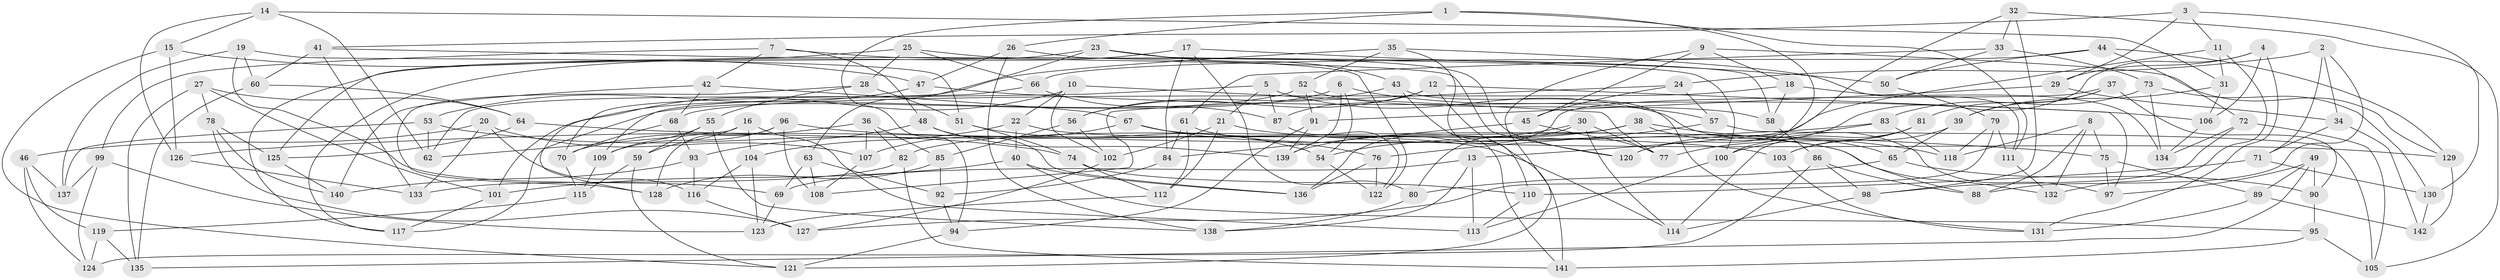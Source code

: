// Generated by graph-tools (version 1.1) at 2025/56/03/09/25 04:56:33]
// undirected, 142 vertices, 284 edges
graph export_dot {
graph [start="1"]
  node [color=gray90,style=filled];
  1;
  2;
  3;
  4;
  5;
  6;
  7;
  8;
  9;
  10;
  11;
  12;
  13;
  14;
  15;
  16;
  17;
  18;
  19;
  20;
  21;
  22;
  23;
  24;
  25;
  26;
  27;
  28;
  29;
  30;
  31;
  32;
  33;
  34;
  35;
  36;
  37;
  38;
  39;
  40;
  41;
  42;
  43;
  44;
  45;
  46;
  47;
  48;
  49;
  50;
  51;
  52;
  53;
  54;
  55;
  56;
  57;
  58;
  59;
  60;
  61;
  62;
  63;
  64;
  65;
  66;
  67;
  68;
  69;
  70;
  71;
  72;
  73;
  74;
  75;
  76;
  77;
  78;
  79;
  80;
  81;
  82;
  83;
  84;
  85;
  86;
  87;
  88;
  89;
  90;
  91;
  92;
  93;
  94;
  95;
  96;
  97;
  98;
  99;
  100;
  101;
  102;
  103;
  104;
  105;
  106;
  107;
  108;
  109;
  110;
  111;
  112;
  113;
  114;
  115;
  116;
  117;
  118;
  119;
  120;
  121;
  122;
  123;
  124;
  125;
  126;
  127;
  128;
  129;
  130;
  131;
  132;
  133;
  134;
  135;
  136;
  137;
  138;
  139;
  140;
  141;
  142;
  1 -- 100;
  1 -- 111;
  1 -- 26;
  1 -- 94;
  2 -- 24;
  2 -- 88;
  2 -- 34;
  2 -- 71;
  3 -- 11;
  3 -- 130;
  3 -- 29;
  3 -- 41;
  4 -- 131;
  4 -- 77;
  4 -- 29;
  4 -- 106;
  5 -- 21;
  5 -- 87;
  5 -- 97;
  5 -- 109;
  6 -- 117;
  6 -- 57;
  6 -- 139;
  6 -- 54;
  7 -- 48;
  7 -- 99;
  7 -- 120;
  7 -- 42;
  8 -- 118;
  8 -- 88;
  8 -- 75;
  8 -- 132;
  9 -- 129;
  9 -- 18;
  9 -- 121;
  9 -- 45;
  10 -- 22;
  10 -- 102;
  10 -- 77;
  10 -- 128;
  11 -- 132;
  11 -- 31;
  11 -- 13;
  12 -- 141;
  12 -- 56;
  12 -- 87;
  12 -- 97;
  13 -- 113;
  13 -- 138;
  13 -- 69;
  14 -- 126;
  14 -- 62;
  14 -- 31;
  14 -- 15;
  15 -- 121;
  15 -- 47;
  15 -- 126;
  16 -- 104;
  16 -- 62;
  16 -- 113;
  16 -- 59;
  17 -- 50;
  17 -- 80;
  17 -- 117;
  17 -- 84;
  18 -- 68;
  18 -- 134;
  18 -- 58;
  19 -- 69;
  19 -- 60;
  19 -- 137;
  19 -- 51;
  20 -- 116;
  20 -- 107;
  20 -- 133;
  20 -- 46;
  21 -- 129;
  21 -- 102;
  21 -- 112;
  22 -- 40;
  22 -- 114;
  22 -- 104;
  23 -- 58;
  23 -- 43;
  23 -- 117;
  23 -- 63;
  24 -- 45;
  24 -- 57;
  24 -- 108;
  25 -- 120;
  25 -- 66;
  25 -- 28;
  25 -- 125;
  26 -- 47;
  26 -- 138;
  26 -- 122;
  27 -- 101;
  27 -- 64;
  27 -- 135;
  27 -- 78;
  28 -- 51;
  28 -- 55;
  28 -- 128;
  29 -- 91;
  29 -- 34;
  30 -- 80;
  30 -- 54;
  30 -- 77;
  30 -- 114;
  31 -- 39;
  31 -- 106;
  32 -- 33;
  32 -- 98;
  32 -- 120;
  32 -- 105;
  33 -- 73;
  33 -- 50;
  33 -- 61;
  34 -- 142;
  34 -- 71;
  35 -- 52;
  35 -- 111;
  35 -- 62;
  35 -- 110;
  36 -- 107;
  36 -- 70;
  36 -- 82;
  36 -- 85;
  37 -- 39;
  37 -- 90;
  37 -- 136;
  37 -- 81;
  38 -- 65;
  38 -- 118;
  38 -- 82;
  38 -- 139;
  39 -- 65;
  39 -- 103;
  40 -- 101;
  40 -- 95;
  40 -- 136;
  41 -- 100;
  41 -- 60;
  41 -- 133;
  42 -- 140;
  42 -- 68;
  42 -- 67;
  43 -- 131;
  43 -- 56;
  43 -- 141;
  44 -- 129;
  44 -- 50;
  44 -- 72;
  44 -- 66;
  45 -- 84;
  45 -- 77;
  46 -- 119;
  46 -- 137;
  46 -- 124;
  47 -- 106;
  47 -- 53;
  48 -- 93;
  48 -- 136;
  48 -- 139;
  49 -- 135;
  49 -- 89;
  49 -- 90;
  49 -- 97;
  50 -- 79;
  51 -- 54;
  51 -- 74;
  52 -- 91;
  52 -- 101;
  52 -- 58;
  53 -- 137;
  53 -- 74;
  53 -- 62;
  54 -- 122;
  55 -- 59;
  55 -- 109;
  55 -- 138;
  56 -- 102;
  56 -- 85;
  57 -- 76;
  57 -- 105;
  58 -- 86;
  59 -- 121;
  59 -- 115;
  60 -- 64;
  60 -- 135;
  61 -- 88;
  61 -- 112;
  61 -- 84;
  63 -- 92;
  63 -- 108;
  63 -- 69;
  64 -- 75;
  64 -- 125;
  65 -- 80;
  65 -- 90;
  66 -- 70;
  66 -- 87;
  67 -- 132;
  67 -- 76;
  67 -- 107;
  68 -- 70;
  68 -- 93;
  69 -- 123;
  70 -- 115;
  71 -- 130;
  71 -- 110;
  72 -- 134;
  72 -- 98;
  72 -- 105;
  73 -- 130;
  73 -- 134;
  73 -- 83;
  74 -- 110;
  74 -- 112;
  75 -- 89;
  75 -- 97;
  76 -- 122;
  76 -- 136;
  78 -- 140;
  78 -- 125;
  78 -- 127;
  79 -- 118;
  79 -- 111;
  79 -- 127;
  80 -- 138;
  81 -- 103;
  81 -- 114;
  81 -- 100;
  82 -- 141;
  82 -- 133;
  83 -- 120;
  83 -- 126;
  83 -- 118;
  84 -- 92;
  85 -- 128;
  85 -- 92;
  86 -- 88;
  86 -- 124;
  86 -- 98;
  87 -- 122;
  89 -- 142;
  89 -- 131;
  90 -- 95;
  91 -- 139;
  91 -- 94;
  92 -- 94;
  93 -- 140;
  93 -- 116;
  94 -- 121;
  95 -- 141;
  95 -- 105;
  96 -- 103;
  96 -- 109;
  96 -- 108;
  96 -- 128;
  98 -- 114;
  99 -- 123;
  99 -- 124;
  99 -- 137;
  100 -- 113;
  101 -- 117;
  102 -- 127;
  103 -- 131;
  104 -- 123;
  104 -- 116;
  106 -- 134;
  107 -- 108;
  109 -- 115;
  110 -- 113;
  111 -- 132;
  112 -- 123;
  115 -- 119;
  116 -- 127;
  119 -- 124;
  119 -- 135;
  125 -- 140;
  126 -- 133;
  129 -- 142;
  130 -- 142;
}
